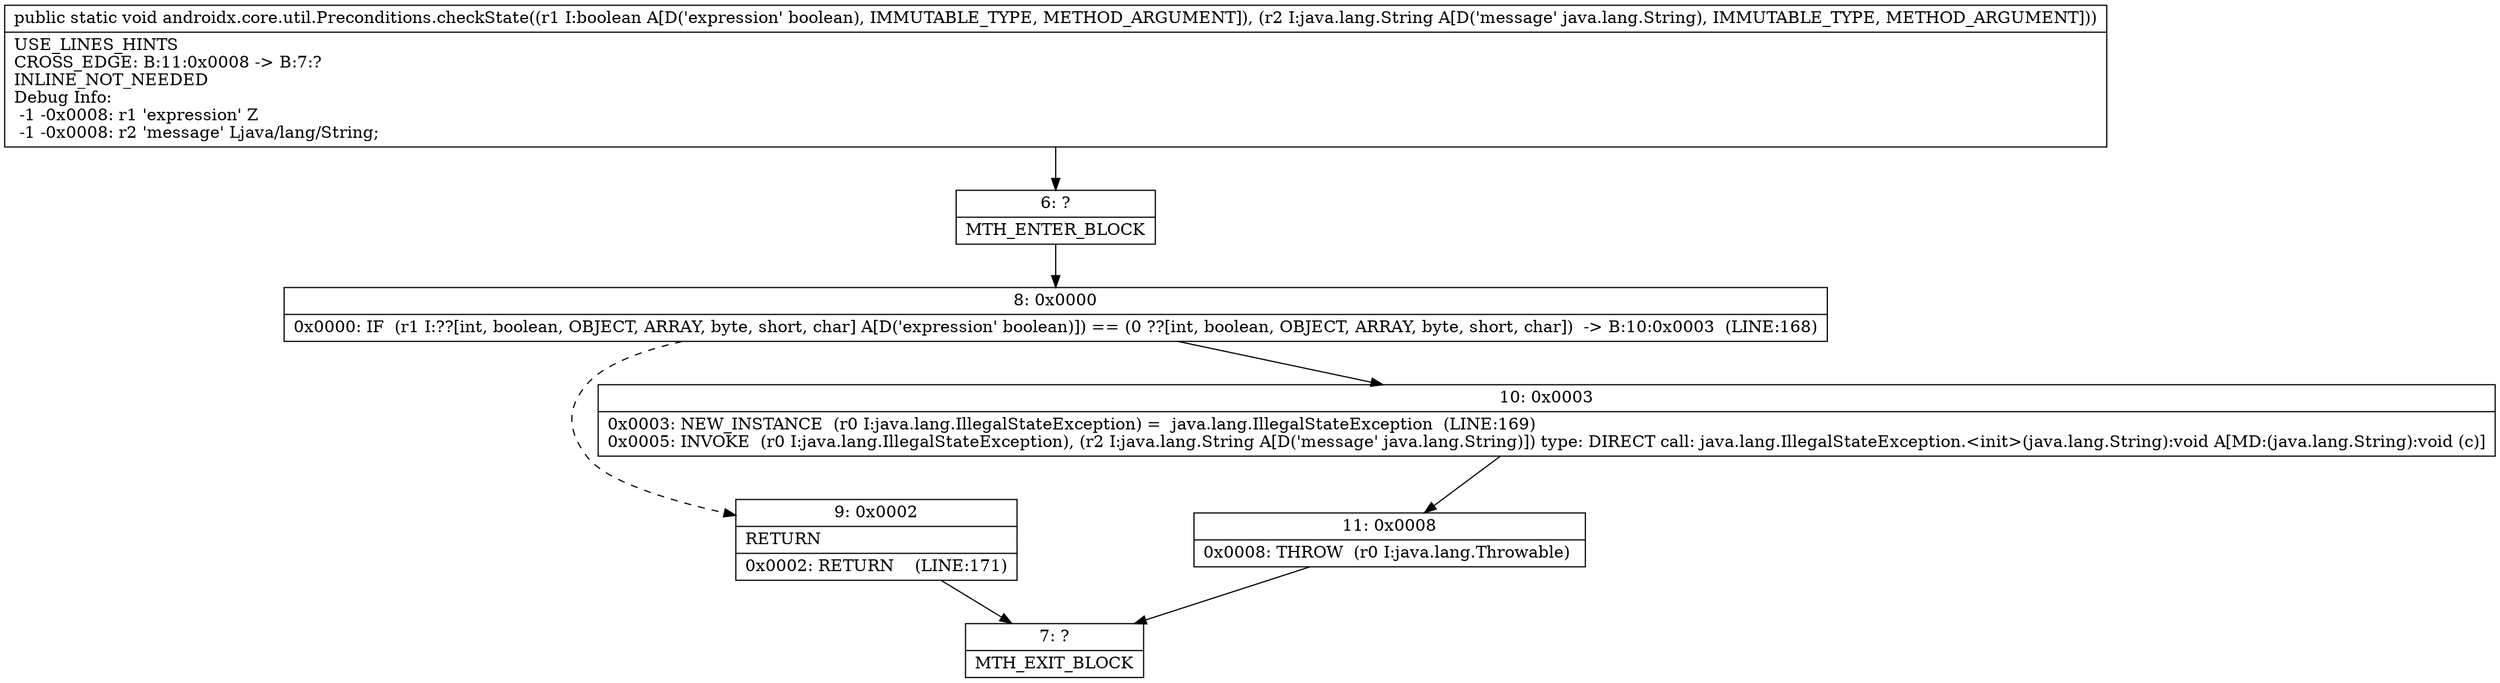 digraph "CFG forandroidx.core.util.Preconditions.checkState(ZLjava\/lang\/String;)V" {
Node_6 [shape=record,label="{6\:\ ?|MTH_ENTER_BLOCK\l}"];
Node_8 [shape=record,label="{8\:\ 0x0000|0x0000: IF  (r1 I:??[int, boolean, OBJECT, ARRAY, byte, short, char] A[D('expression' boolean)]) == (0 ??[int, boolean, OBJECT, ARRAY, byte, short, char])  \-\> B:10:0x0003  (LINE:168)\l}"];
Node_9 [shape=record,label="{9\:\ 0x0002|RETURN\l|0x0002: RETURN    (LINE:171)\l}"];
Node_7 [shape=record,label="{7\:\ ?|MTH_EXIT_BLOCK\l}"];
Node_10 [shape=record,label="{10\:\ 0x0003|0x0003: NEW_INSTANCE  (r0 I:java.lang.IllegalStateException) =  java.lang.IllegalStateException  (LINE:169)\l0x0005: INVOKE  (r0 I:java.lang.IllegalStateException), (r2 I:java.lang.String A[D('message' java.lang.String)]) type: DIRECT call: java.lang.IllegalStateException.\<init\>(java.lang.String):void A[MD:(java.lang.String):void (c)]\l}"];
Node_11 [shape=record,label="{11\:\ 0x0008|0x0008: THROW  (r0 I:java.lang.Throwable) \l}"];
MethodNode[shape=record,label="{public static void androidx.core.util.Preconditions.checkState((r1 I:boolean A[D('expression' boolean), IMMUTABLE_TYPE, METHOD_ARGUMENT]), (r2 I:java.lang.String A[D('message' java.lang.String), IMMUTABLE_TYPE, METHOD_ARGUMENT]))  | USE_LINES_HINTS\lCROSS_EDGE: B:11:0x0008 \-\> B:7:?\lINLINE_NOT_NEEDED\lDebug Info:\l  \-1 \-0x0008: r1 'expression' Z\l  \-1 \-0x0008: r2 'message' Ljava\/lang\/String;\l}"];
MethodNode -> Node_6;Node_6 -> Node_8;
Node_8 -> Node_9[style=dashed];
Node_8 -> Node_10;
Node_9 -> Node_7;
Node_10 -> Node_11;
Node_11 -> Node_7;
}

